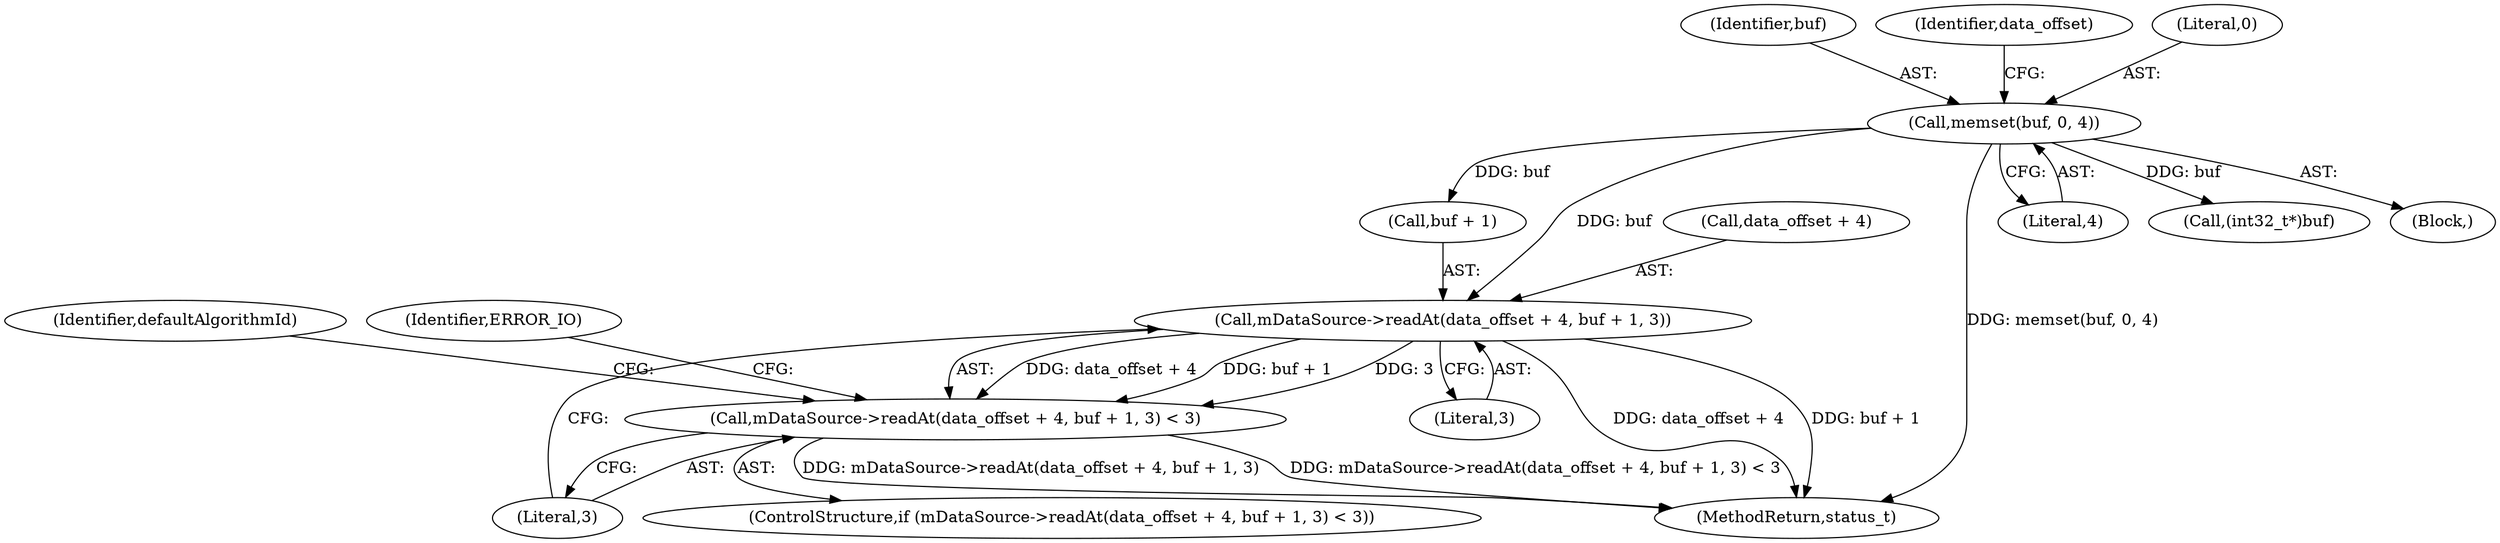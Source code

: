 digraph "0_Android_2674a7218eaa3c87f2ee26d26da5b9170e10f859@API" {
"1000867" [label="(Call,mDataSource->readAt(data_offset + 4, buf + 1, 3))"];
"1000861" [label="(Call,memset(buf, 0, 4))"];
"1000866" [label="(Call,mDataSource->readAt(data_offset + 4, buf + 1, 3) < 3)"];
"1000864" [label="(Literal,4)"];
"1000868" [label="(Call,data_offset + 4)"];
"1000881" [label="(Identifier,defaultAlgorithmId)"];
"1000878" [label="(Identifier,ERROR_IO)"];
"1000874" [label="(Literal,3)"];
"1000871" [label="(Call,buf + 1)"];
"1000862" [label="(Identifier,buf)"];
"1002927" [label="(MethodReturn,status_t)"];
"1000884" [label="(Call,(int32_t*)buf)"];
"1000867" [label="(Call,mDataSource->readAt(data_offset + 4, buf + 1, 3))"];
"1000875" [label="(Literal,3)"];
"1000865" [label="(ControlStructure,if (mDataSource->readAt(data_offset + 4, buf + 1, 3) < 3))"];
"1000866" [label="(Call,mDataSource->readAt(data_offset + 4, buf + 1, 3) < 3)"];
"1000869" [label="(Identifier,data_offset)"];
"1000861" [label="(Call,memset(buf, 0, 4))"];
"1000848" [label="(Block,)"];
"1000863" [label="(Literal,0)"];
"1000867" -> "1000866"  [label="AST: "];
"1000867" -> "1000874"  [label="CFG: "];
"1000868" -> "1000867"  [label="AST: "];
"1000871" -> "1000867"  [label="AST: "];
"1000874" -> "1000867"  [label="AST: "];
"1000875" -> "1000867"  [label="CFG: "];
"1000867" -> "1002927"  [label="DDG: buf + 1"];
"1000867" -> "1002927"  [label="DDG: data_offset + 4"];
"1000867" -> "1000866"  [label="DDG: data_offset + 4"];
"1000867" -> "1000866"  [label="DDG: buf + 1"];
"1000867" -> "1000866"  [label="DDG: 3"];
"1000861" -> "1000867"  [label="DDG: buf"];
"1000861" -> "1000848"  [label="AST: "];
"1000861" -> "1000864"  [label="CFG: "];
"1000862" -> "1000861"  [label="AST: "];
"1000863" -> "1000861"  [label="AST: "];
"1000864" -> "1000861"  [label="AST: "];
"1000869" -> "1000861"  [label="CFG: "];
"1000861" -> "1002927"  [label="DDG: memset(buf, 0, 4)"];
"1000861" -> "1000871"  [label="DDG: buf"];
"1000861" -> "1000884"  [label="DDG: buf"];
"1000866" -> "1000865"  [label="AST: "];
"1000866" -> "1000875"  [label="CFG: "];
"1000875" -> "1000866"  [label="AST: "];
"1000878" -> "1000866"  [label="CFG: "];
"1000881" -> "1000866"  [label="CFG: "];
"1000866" -> "1002927"  [label="DDG: mDataSource->readAt(data_offset + 4, buf + 1, 3) < 3"];
"1000866" -> "1002927"  [label="DDG: mDataSource->readAt(data_offset + 4, buf + 1, 3)"];
}
